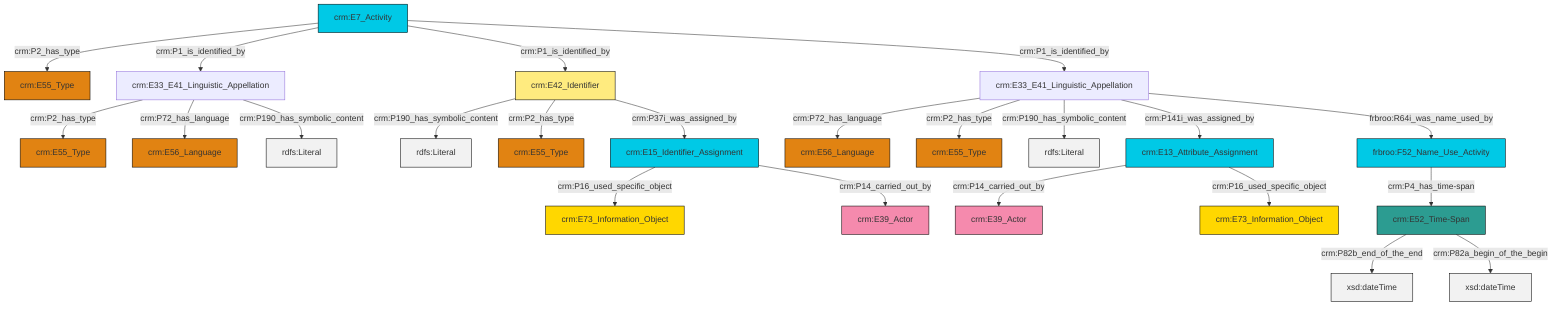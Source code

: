 graph TD
classDef Literal fill:#f2f2f2,stroke:#000000;
classDef CRM_Entity fill:#FFFFFF,stroke:#000000;
classDef Temporal_Entity fill:#00C9E6, stroke:#000000;
classDef Type fill:#E18312, stroke:#000000;
classDef Time-Span fill:#2C9C91, stroke:#000000;
classDef Appellation fill:#FFEB7F, stroke:#000000;
classDef Place fill:#008836, stroke:#000000;
classDef Persistent_Item fill:#B266B2, stroke:#000000;
classDef Conceptual_Object fill:#FFD700, stroke:#000000;
classDef Physical_Thing fill:#D2B48C, stroke:#000000;
classDef Actor fill:#f58aad, stroke:#000000;
classDef PC_Classes fill:#4ce600, stroke:#000000;
classDef Multi fill:#cccccc,stroke:#000000;

0["crm:E33_E41_Linguistic_Appellation"]:::Default -->|crm:P72_has_language| 1["crm:E56_Language"]:::Type
8["crm:E33_E41_Linguistic_Appellation"]:::Default -->|crm:P2_has_type| 4["crm:E55_Type"]:::Type
6["crm:E7_Activity"]:::Temporal_Entity -->|crm:P2_has_type| 2["crm:E55_Type"]:::Type
6["crm:E7_Activity"]:::Temporal_Entity -->|crm:P1_is_identified_by| 8["crm:E33_E41_Linguistic_Appellation"]:::Default
0["crm:E33_E41_Linguistic_Appellation"]:::Default -->|crm:P2_has_type| 12["crm:E55_Type"]:::Type
13["crm:E52_Time-Span"]:::Time-Span -->|crm:P82b_end_of_the_end| 14[xsd:dateTime]:::Literal
8["crm:E33_E41_Linguistic_Appellation"]:::Default -->|crm:P72_has_language| 15["crm:E56_Language"]:::Type
13["crm:E52_Time-Span"]:::Time-Span -->|crm:P82a_begin_of_the_begin| 16[xsd:dateTime]:::Literal
6["crm:E7_Activity"]:::Temporal_Entity -->|crm:P1_is_identified_by| 17["crm:E42_Identifier"]:::Appellation
8["crm:E33_E41_Linguistic_Appellation"]:::Default -->|crm:P190_has_symbolic_content| 19[rdfs:Literal]:::Literal
0["crm:E33_E41_Linguistic_Appellation"]:::Default -->|crm:P190_has_symbolic_content| 22[rdfs:Literal]:::Literal
17["crm:E42_Identifier"]:::Appellation -->|crm:P190_has_symbolic_content| 26[rdfs:Literal]:::Literal
0["crm:E33_E41_Linguistic_Appellation"]:::Default -->|crm:P141i_was_assigned_by| 10["crm:E13_Attribute_Assignment"]:::Temporal_Entity
27["crm:E15_Identifier_Assignment"]:::Temporal_Entity -->|crm:P16_used_specific_object| 28["crm:E73_Information_Object"]:::Conceptual_Object
27["crm:E15_Identifier_Assignment"]:::Temporal_Entity -->|crm:P14_carried_out_by| 31["crm:E39_Actor"]:::Actor
6["crm:E7_Activity"]:::Temporal_Entity -->|crm:P1_is_identified_by| 0["crm:E33_E41_Linguistic_Appellation"]:::Default
0["crm:E33_E41_Linguistic_Appellation"]:::Default -->|frbroo:R64i_was_name_used_by| 29["frbroo:F52_Name_Use_Activity"]:::Temporal_Entity
10["crm:E13_Attribute_Assignment"]:::Temporal_Entity -->|crm:P14_carried_out_by| 33["crm:E39_Actor"]:::Actor
17["crm:E42_Identifier"]:::Appellation -->|crm:P2_has_type| 20["crm:E55_Type"]:::Type
17["crm:E42_Identifier"]:::Appellation -->|crm:P37i_was_assigned_by| 27["crm:E15_Identifier_Assignment"]:::Temporal_Entity
29["frbroo:F52_Name_Use_Activity"]:::Temporal_Entity -->|crm:P4_has_time-span| 13["crm:E52_Time-Span"]:::Time-Span
10["crm:E13_Attribute_Assignment"]:::Temporal_Entity -->|crm:P16_used_specific_object| 38["crm:E73_Information_Object"]:::Conceptual_Object